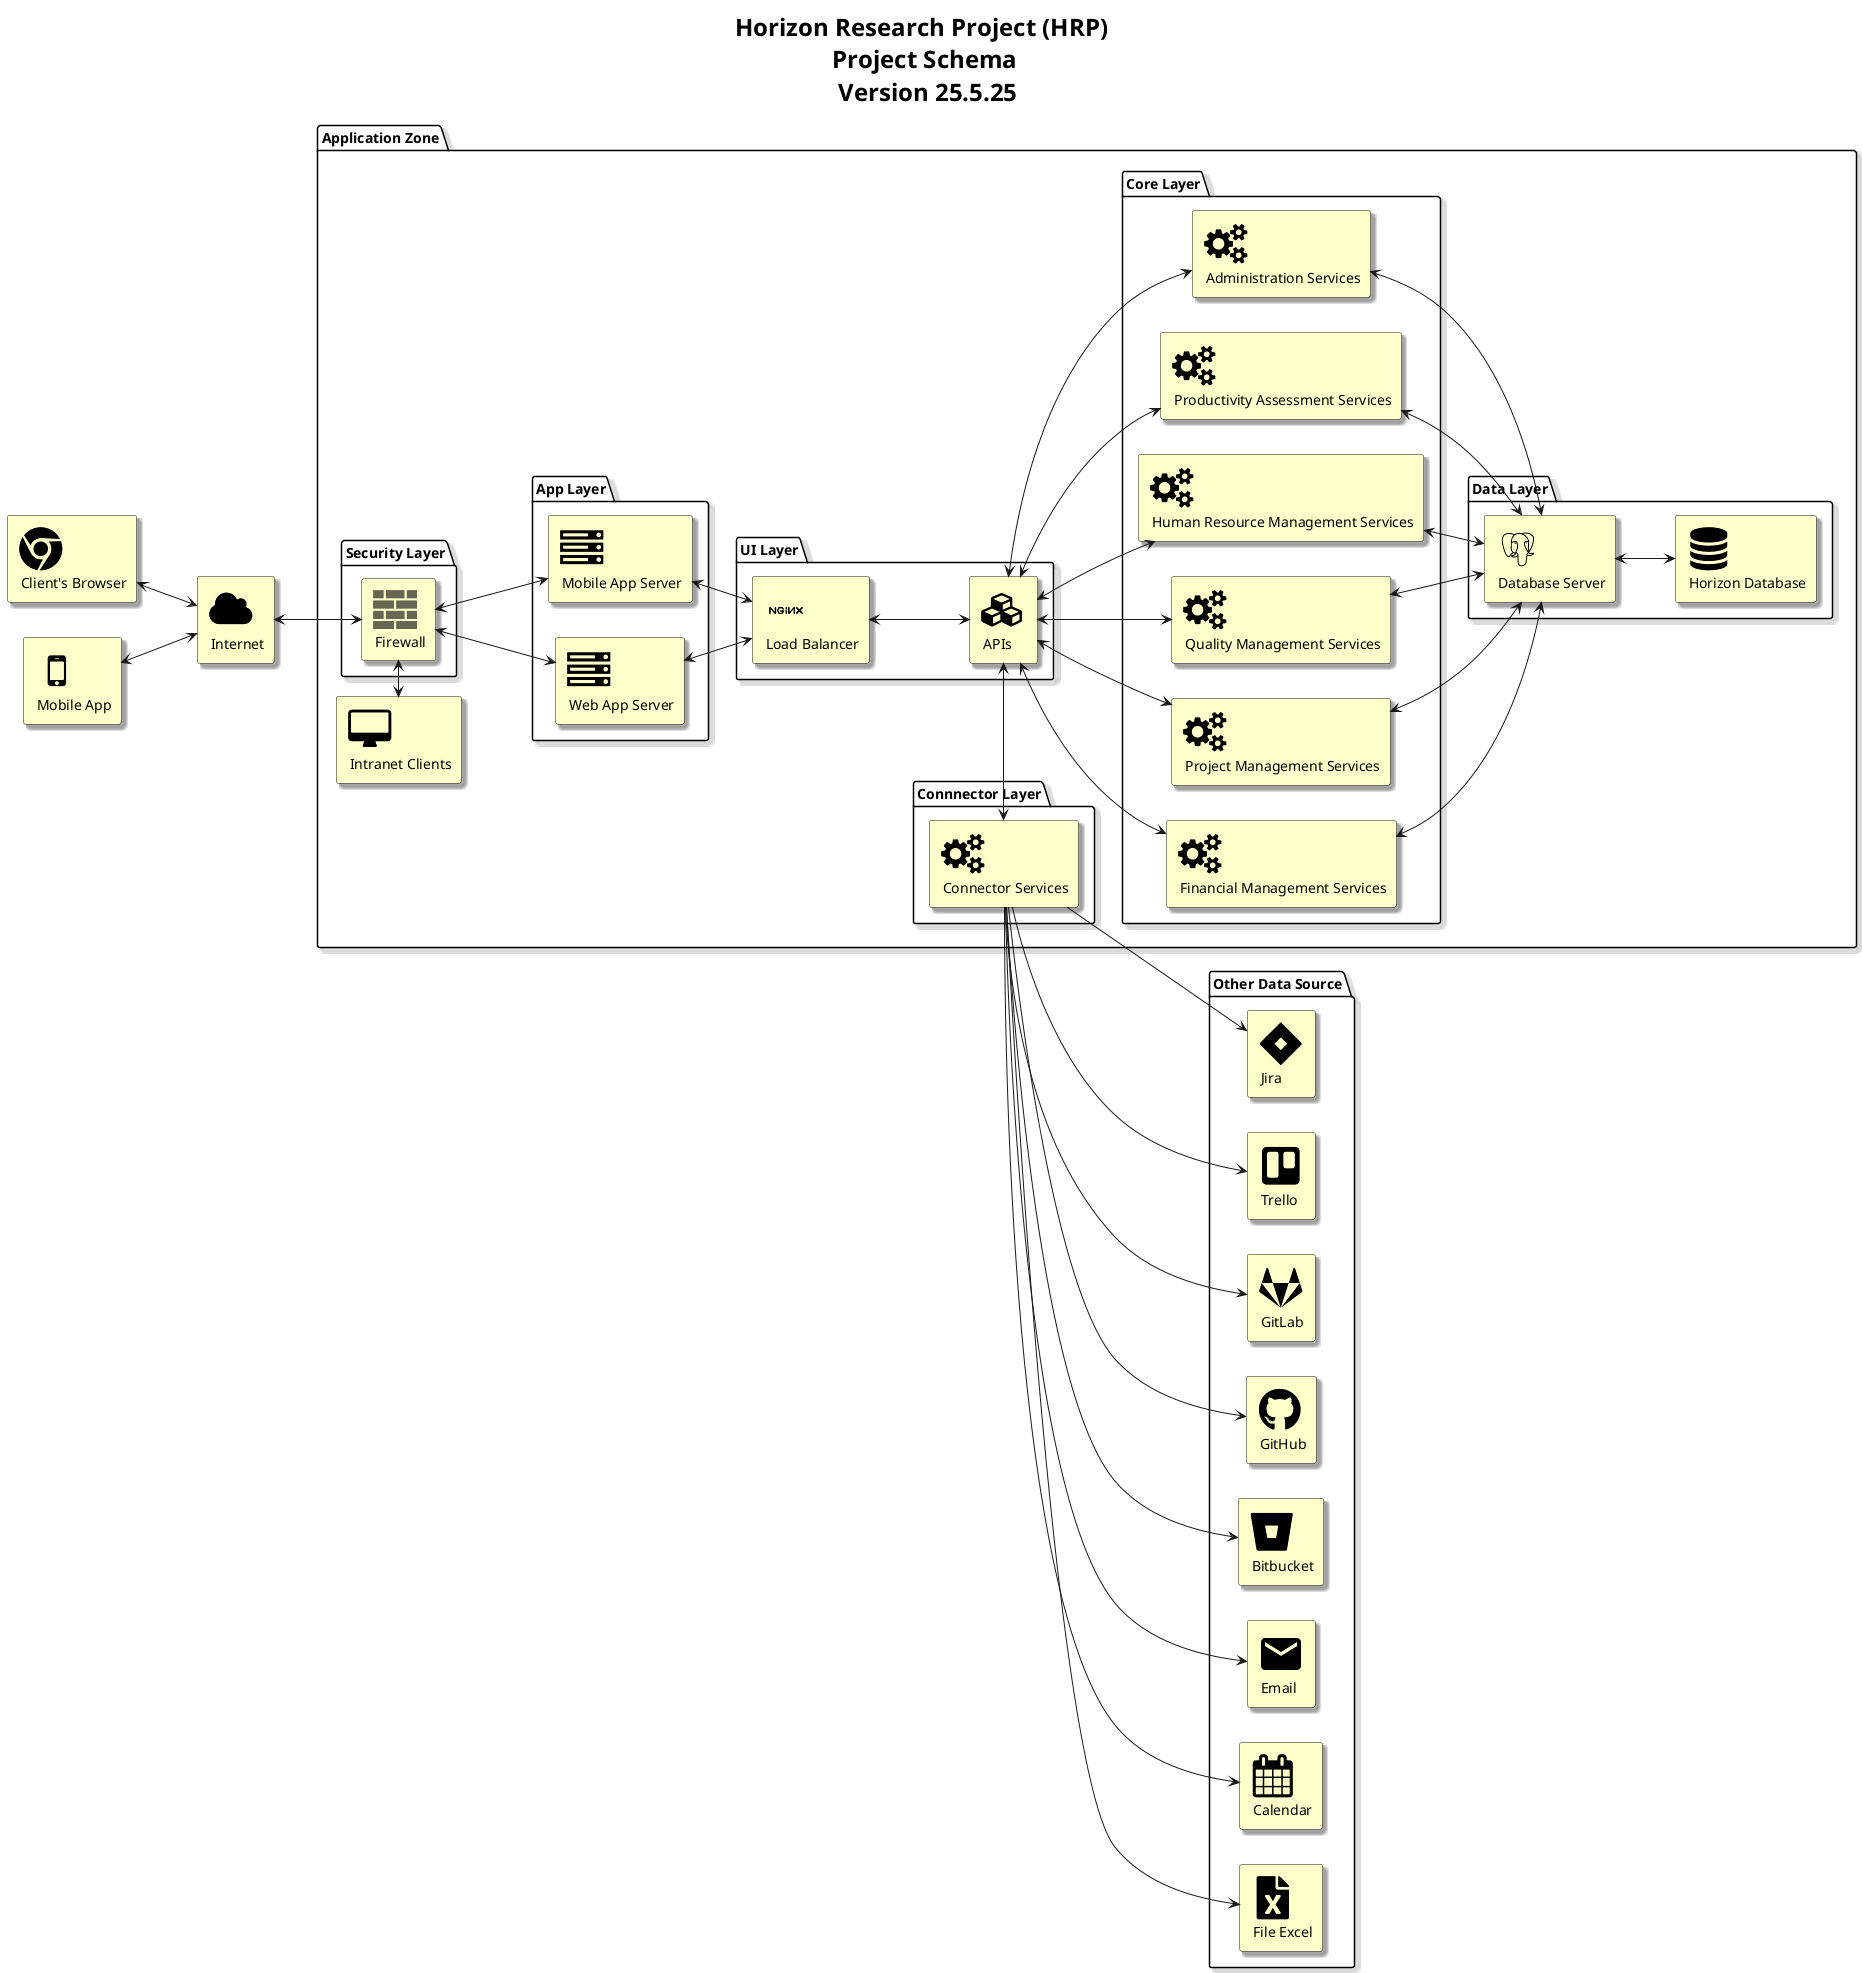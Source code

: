 @startuml
skinparam Shadowing True
skinparam TitleFontSize 24pt

left to right direction

!include <tupadr3/common>
!include <tupadr3/font-awesome/desktop>
!include <tupadr3/font-awesome/server>
!include <tupadr3/font-awesome/database>
!include <tupadr3/font-awesome/users>
!include <tupadr3/font-awesome/mobile>
!include <tupadr3/font-awesome/bank>
!include <tupadr3/font-awesome/cloud>
!include <tupadr3/font-awesome/chrome>
!include <tupadr3/font-awesome/cubes>
!include <tupadr3/font-awesome/cogs>
!include <tupadr3/font-awesome/calendar>
!include <tupadr3/font-awesome-5/jira>
!include <tupadr3/font-awesome-5/trello>
!include <tupadr3/font-awesome-5/gitlab>
!include <tupadr3/font-awesome-5/github>
!include <tupadr3/font-awesome-5/bitbucket>
!include <tupadr3/font-awesome-5/file_excel>
!include <tupadr3/material/email>
!include <tupadr3/devicons/postgresql>
!include <tupadr3/devicons/nginx>
!include <office/Concepts/firewall_orange>

title Horizon Research Project (HRP) \n Project Schema \n Version 25.5.25

package "Other Data Source" as otherDataSource{
    FA5_JIRA(jira, "Jira") #BUSINESS
    FA5_TRELLO(trello, "Trello") #BUSINESS
    FA5_GITLAB(gitlab, "GitLab") #BUSINESS
    FA5_GITHUB(github, "GitHub") #BUSINESS
    FA5_BITBUCKET(bitbucket, "Bitbucket") #BUSINESS
    MATERIAL_EMAIL(email, "Email") #BUSINESS
    FA_CALENDAR(calendar, "Calendar") #BUSINESS
    FA5_FILE_EXCEL(fileExcel, "File Excel") #BUSINESS
}

package "Application Zone" as HorizonSystem{
    package "App Layer" as appLayer{
        FA_SERVER(mobileAppServer, "Mobile App Server") #BUSINESS
        FA_SERVER(webAppServer, "Web App Server") #BUSINESS
    }

    package "UI Layer" as uiLayer{
        DEV_NGINX(webServer1, "Load Balancer") #BUSINESS
        FA_CUBES(apis, "APIs") #BUSINESS
    }

    package "Connnector Layer" as conectorLayer{
        FA_COGS(connectorService, "Connector Services") #BUSINESS
    }

    package "Core Layer" as coreLayer{
        FA_COGS(adminService, "Administration Services") #BUSINESS
        FA_COGS(paService, "Productivity Assessment Services") #BUSINESS
        FA_COGS(hrService, "Human Resource Management Services") #BUSINESS
        FA_COGS(qcService, "Quality Management Services") #BUSINESS
        FA_COGS(projectService, "Project Management Services") #BUSINESS
        FA_COGS(financialService, "Financial Management Services") #BUSINESS
    }

    package "Security Layer" as securityLayer{
        OFF_FIREWALL_ORANGE(firewall,"Firewall") #BUSINESS
    }
    package "Data Layer" as dataLayer{
        DEV_POSTGRESQL(databaseServer, "Database Server") #BUSINESS
        FA_DATABASE(database, "Horizon Database") #BUSINESS
    }
    
    FA_DESKTOP(userStation, "Intranet Clients") #BUSINESS
}

FA_CLOUD(internet, "Internet") #BUSINESS
FA_CHROME(client, "Client's Browser") #BUSINESS
FA_MOBILE(mobileApp, "Mobile App") #BUSINESS

client <--> internet
mobileApp <--> internet
internet <--> firewall
firewall <--> mobileAppServer
firewall <--> webAppServer
databaseServer <--> database
webServer1 <--> apis
connectorService <-> apis 
apis <--> adminService
apis <--> paService
apis <--> hrService
apis <--> qcService
apis <--> projectService
apis <--> financialService
connectorService --> jira
connectorService --> github
connectorService --> gitlab
connectorService --> trello
connectorService --> fileExcel 
connectorService --> bitbucket
connectorService --> calendar
connectorService --> email
adminService <--> databaseServer
paService <--> databaseServer
hrService <--> databaseServer
qcService <--> databaseServer
projectService <--> databaseServer
financialService <--> databaseServer
mobileAppServer <--> webServer1
webAppServer <--> webServer1
userStation <-> firewall
@enduml